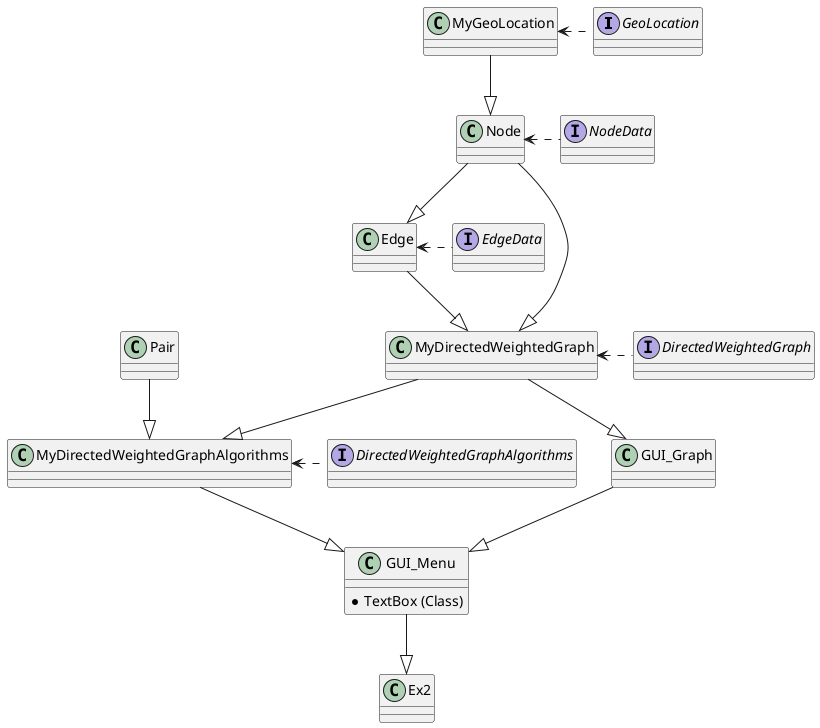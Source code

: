 @startuml

'https://plantuml.com/sequence-diagram

interface GeoLocation
{

}

class MyGeoLocation
{

}

interface NodeData
{

}

class Node
{

}

interface EdgeData
{

}

class Edge
{

}

interface DirectedWeightedGraph
{

}

class MyDirectedWeightedGraph
{

}

class Pair
{

}

interface DirectedWeightedGraphAlgorithms
{


}

class MyDirectedWeightedGraphAlgorithms
{


}

class GUI_Graph
{


}

class GUI_Menu
{
*TextBox (Class)

}

class Ex2
{

}

MyGeoLocation <. GeoLocation
MyGeoLocation --|> Node
Node <. NodeData
Node --|> Edge
Node --|> MyDirectedWeightedGraph
Edge <. EdgeData
Edge --|> MyDirectedWeightedGraph
MyDirectedWeightedGraph <. DirectedWeightedGraph
MyDirectedWeightedGraph --|> MyDirectedWeightedGraphAlgorithms
MyDirectedWeightedGraph --|> GUI_Graph
Pair --|> MyDirectedWeightedGraphAlgorithms
MyDirectedWeightedGraphAlgorithms <. DirectedWeightedGraphAlgorithms
MyDirectedWeightedGraphAlgorithms --|> GUI_Menu
GUI_Graph --|> GUI_Menu
GUI_Menu --|> Ex2


@enduml
@enduml